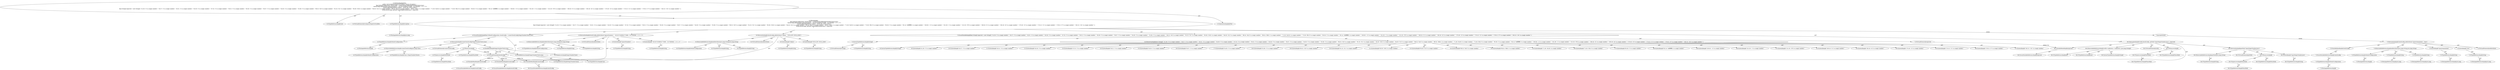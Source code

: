 digraph "testIgnoreNegativeOctalHex#?" {
0 [label="3:CtTypeReferenceImpl@void" shape=ellipse]
1 [label="3:CtVirtualElement@testIgnoreNegativeOctalHex" shape=ellipse]
2 [label="3:CtTypeReferenceImpl@Exception" shape=ellipse]
3 [label="3:CtPackageReferenceImpl@java.lang" shape=ellipse]
4 [label="4:CtTypeReferenceImpl@DefaultConfiguration" shape=ellipse]
5 [label="4:CtPackageReferenceImpl@" shape=ellipse]
6 [label="4:CtExecutableReferenceImpl@createCheckConfig(java.lang.Class)" shape=ellipse]
7 [label="4:CtTypeReferenceImpl@DefaultConfiguration" shape=ellipse]
8 [label="4:CtTypeReferenceImpl@Class<MagicNumberCheck>" shape=ellipse]
9 [label="4:CtVirtualElement@createCheckConfig" shape=ellipse]
10 [label="4:CtTypeAccessImpl@PlaceHold" shape=ellipse]
11 [label="4:CtTypeReferenceImpl@PlaceHold" shape=ellipse]
12 [label="4:CtThisAccessImpl@" shape=ellipse]
13 [label="4:CtTypeReferenceImpl@PlaceHold" shape=ellipse]
14 [label="4:CtFieldReferenceImpl@MagicNumberCheck.class" shape=ellipse]
15 [label="4:CtTypeReferenceImpl@MagicNumberCheck" shape=ellipse]
16 [label="4:CtTypeReferenceImpl@Class" shape=ellipse]
17 [label="4:CtFieldReadImpl@MagicNumberCheck.class" shape=ellipse]
18 [label="4:CtTypeAccessImpl@MagicNumberCheck" shape=ellipse]
19 [label="4:CtInvocationImpl@createCheckConfig(MagicNumberCheck.class)" shape=ellipse]
20 [label="4:CtVirtualElement@checkConfig" shape=ellipse]
21 [label="4:CtLocalVariableImpl@final DefaultConfiguration checkConfig = createCheckConfig(MagicNumberCheck.class)" shape=ellipse]
22 [label="5:CtExecutableReferenceImpl@addAttribute(java.lang.String,java.lang.String)" shape=ellipse]
23 [label="5:CtTypeReferenceImpl@DefaultConfiguration" shape=ellipse]
24 [label="5:CtTypeReferenceImpl@String" shape=ellipse]
25 [label="5:CtTypeReferenceImpl@String" shape=ellipse]
26 [label="5:CtVirtualElement@addAttribute" shape=ellipse]
27 [label="5:CtVariableReadImpl@checkConfig" shape=ellipse]
28 [label="5:CtLocalVariableReferenceImpl@checkConfig" shape=ellipse]
29 [label="5:CtLiteralImpl@\"ignoreNumbers\"" shape=ellipse]
30 [label="5:CtTypeReferenceImpl@String" shape=ellipse]
31 [label="5:CtLiteralImpl@\"-9223372036854775808, -2147483648, -1, 0, 1, 2\"" shape=ellipse]
32 [label="5:CtTypeReferenceImpl@String" shape=ellipse]
33 [label="5:CtInvocationImpl@checkConfig.addAttribute(\"ignoreNumbers\", \"-9223372036854775808, -2147483648, -1, 0, 1, 2\")" shape=ellipse]
34 [label="6:CtExecutableReferenceImpl@addAttribute(java.lang.String,java.lang.String)" shape=ellipse]
35 [label="6:CtTypeReferenceImpl@DefaultConfiguration" shape=ellipse]
36 [label="6:CtTypeReferenceImpl@String" shape=ellipse]
37 [label="6:CtTypeReferenceImpl@String" shape=ellipse]
38 [label="6:CtVirtualElement@addAttribute" shape=ellipse]
39 [label="6:CtVariableReadImpl@checkConfig" shape=ellipse]
40 [label="6:CtLocalVariableReferenceImpl@checkConfig" shape=ellipse]
41 [label="6:CtLiteralImpl@\"tokens\"" shape=ellipse]
42 [label="6:CtTypeReferenceImpl@String" shape=ellipse]
43 [label="6:CtLiteralImpl@\"NUM_INT, NUM_LONG\"" shape=ellipse]
44 [label="6:CtTypeReferenceImpl@String" shape=ellipse]
45 [label="6:CtInvocationImpl@checkConfig.addAttribute(\"tokens\", \"NUM_INT, NUM_LONG\")" shape=ellipse]
46 [label="7:CtVirtualElement@String[]" shape=ellipse]
47 [label="7:CtArrayTypeReferenceImpl@String[]" shape=ellipse]
48 [label="7:CtTypeReferenceImpl@String" shape=ellipse]
49 [label="8:CtNewArrayImpl@new String[]\{ \"41:26: '3' is a magic number.\", \"43:27: '3' is a magic number.\", \"43:31: '4' is a magic number.\", \"45:29: '3' is a magic number.\", \"47:23: '3' is a magic number.\", \"50:22: '3' is a magic number.\", \"50:29: '5' is a magic number.\", \"50:37: '3' is a magic number.\", \"54:26: '3' is a magic number.\", \"55:39: '3' is a magic number.\", \"60:25: '010' is a magic number.\", \"61:25: '011' is a magic number.\", \"63:30: '010L' is a magic number.\", \"64:30: '011l' is a magic number.\", \"68:24: '0x10' is a magic number.\", \"69:24: '0X011' is a magic number.\", \"71:29: '0x10L' is a magic number.\", \"72:29: '0X11l' is a magic number.\", \"85:28: '3' is a magic number.\", \"92:14: '0xffffffffL' is a magic number.\", \"100:30: '+3' is a magic number.\", \"101:29: '-2' is a magic number.\", \"131:20: '378' is a magic number.\", \"160:16: '31' is a magic number.\", \"165:16: '42' is a magic number.\", \"170:16: '13' is a magic number.\", \"174:15: '21' is a magic number.\", \"178:15: '37' is a magic number.\", \"182:15: '101' is a magic number.\" \}" shape=ellipse]
50 [label="8:CtArrayTypeReferenceImpl@String[]" shape=ellipse]
51 [label="9:CtLiteralImpl@\"41:26: '3' is a magic number.\"" shape=ellipse]
52 [label="10:CtLiteralImpl@\"43:27: '3' is a magic number.\"" shape=ellipse]
53 [label="11:CtLiteralImpl@\"43:31: '4' is a magic number.\"" shape=ellipse]
54 [label="12:CtLiteralImpl@\"45:29: '3' is a magic number.\"" shape=ellipse]
55 [label="13:CtLiteralImpl@\"47:23: '3' is a magic number.\"" shape=ellipse]
56 [label="14:CtLiteralImpl@\"50:22: '3' is a magic number.\"" shape=ellipse]
57 [label="15:CtLiteralImpl@\"50:29: '5' is a magic number.\"" shape=ellipse]
58 [label="16:CtLiteralImpl@\"50:37: '3' is a magic number.\"" shape=ellipse]
59 [label="17:CtLiteralImpl@\"54:26: '3' is a magic number.\"" shape=ellipse]
60 [label="18:CtLiteralImpl@\"55:39: '3' is a magic number.\"" shape=ellipse]
61 [label="19:CtLiteralImpl@\"60:25: '010' is a magic number.\"" shape=ellipse]
62 [label="20:CtLiteralImpl@\"61:25: '011' is a magic number.\"" shape=ellipse]
63 [label="21:CtLiteralImpl@\"63:30: '010L' is a magic number.\"" shape=ellipse]
64 [label="22:CtLiteralImpl@\"64:30: '011l' is a magic number.\"" shape=ellipse]
65 [label="23:CtLiteralImpl@\"68:24: '0x10' is a magic number.\"" shape=ellipse]
66 [label="24:CtLiteralImpl@\"69:24: '0X011' is a magic number.\"" shape=ellipse]
67 [label="25:CtLiteralImpl@\"71:29: '0x10L' is a magic number.\"" shape=ellipse]
68 [label="26:CtLiteralImpl@\"72:29: '0X11l' is a magic number.\"" shape=ellipse]
69 [label="27:CtLiteralImpl@\"85:28: '3' is a magic number.\"" shape=ellipse]
70 [label="28:CtLiteralImpl@\"92:14: '0xffffffffL' is a magic number.\"" shape=ellipse]
71 [label="29:CtLiteralImpl@\"100:30: '+3' is a magic number.\"" shape=ellipse]
72 [label="30:CtLiteralImpl@\"101:29: '-2' is a magic number.\"" shape=ellipse]
73 [label="31:CtLiteralImpl@\"131:20: '378' is a magic number.\"" shape=ellipse]
74 [label="32:CtLiteralImpl@\"160:16: '31' is a magic number.\"" shape=ellipse]
75 [label="33:CtLiteralImpl@\"165:16: '42' is a magic number.\"" shape=ellipse]
76 [label="34:CtLiteralImpl@\"170:16: '13' is a magic number.\"" shape=ellipse]
77 [label="35:CtLiteralImpl@\"174:15: '21' is a magic number.\"" shape=ellipse]
78 [label="36:CtLiteralImpl@\"178:15: '37' is a magic number.\"" shape=ellipse]
79 [label="37:CtLiteralImpl@\"182:15: '101' is a magic number.\"" shape=ellipse]
80 [label="7:CtVirtualElement@expected" shape=ellipse]
81 [label="7:CtLocalVariableImpl@final String[] expected = new String[]\{ \"41:26: '3' is a magic number.\", \"43:27: '3' is a magic number.\", \"43:31: '4' is a magic number.\", \"45:29: '3' is a magic number.\", \"47:23: '3' is a magic number.\", \"50:22: '3' is a magic number.\", \"50:29: '5' is a magic number.\", \"50:37: '3' is a magic number.\", \"54:26: '3' is a magic number.\", \"55:39: '3' is a magic number.\", \"60:25: '010' is a magic number.\", \"61:25: '011' is a magic number.\", \"63:30: '010L' is a magic number.\", \"64:30: '011l' is a magic number.\", \"68:24: '0x10' is a magic number.\", \"69:24: '0X011' is a magic number.\", \"71:29: '0x10L' is a magic number.\", \"72:29: '0X11l' is a magic number.\", \"85:28: '3' is a magic number.\", \"92:14: '0xffffffffL' is a magic number.\", \"100:30: '+3' is a magic number.\", \"101:29: '-2' is a magic number.\", \"131:20: '378' is a magic number.\", \"160:16: '31' is a magic number.\", \"165:16: '42' is a magic number.\", \"170:16: '13' is a magic number.\", \"174:15: '21' is a magic number.\", \"178:15: '37' is a magic number.\", \"182:15: '101' is a magic number.\" \}" shape=ellipse]
82 [label="39:CtExecutableReferenceImpl@verify(<unknown>,<unknown>,java.lang.String[])" shape=ellipse]
83 [label="39:CtTypeReferenceImpl@null" shape=ellipse]
84 [label="39:CtTypeReferenceImpl@null" shape=ellipse]
85 [label="39:CtArrayTypeReferenceImpl@String[]" shape=ellipse]
86 [label="39:CtVirtualElement@verify" shape=ellipse]
87 [label="39:CtTypeAccessImpl@PlaceHold" shape=ellipse]
88 [label="39:CtTypeReferenceImpl@PlaceHold" shape=ellipse]
89 [label="39:CtThisAccessImpl@" shape=ellipse]
90 [label="39:CtTypeReferenceImpl@PlaceHold" shape=ellipse]
91 [label="39:CtVariableReadImpl@checkConfig" shape=ellipse]
92 [label="39:CtLocalVariableReferenceImpl@checkConfig" shape=ellipse]
93 [label="39:CtExecutableReferenceImpl@getPath(java.lang.String)" shape=ellipse]
94 [label="39:CtTypeReferenceImpl@String" shape=ellipse]
95 [label="39:CtVirtualElement@getPath" shape=ellipse]
96 [label="39:CtTypeAccessImpl@PlaceHold" shape=ellipse]
97 [label="39:CtTypeReferenceImpl@PlaceHold" shape=ellipse]
98 [label="39:CtThisAccessImpl@" shape=ellipse]
99 [label="39:CtTypeReferenceImpl@PlaceHold" shape=ellipse]
100 [label="39:CtLiteralImpl@\"InputMagicNumber.java\"" shape=ellipse]
101 [label="39:CtTypeReferenceImpl@String" shape=ellipse]
102 [label="39:CtInvocationImpl@getPath(\"InputMagicNumber.java\")" shape=ellipse]
103 [label="39:CtVariableReadImpl@expected" shape=ellipse]
104 [label="39:CtLocalVariableReferenceImpl@expected" shape=ellipse]
105 [label="39:CtInvocationImpl@verify(checkConfig, getPath(\"InputMagicNumber.java\"), expected)" shape=ellipse]
106 [label="3:CtBlockImpl@\{
    final DefaultConfiguration checkConfig = createCheckConfig(MagicNumberCheck.class);
    checkConfig.addAttribute(\"ignoreNumbers\", \"-9223372036854775808, -2147483648, -1, 0, 1, 2\");
    checkConfig.addAttribute(\"tokens\", \"NUM_INT, NUM_LONG\");
    final String[] expected = new String[]\{ \"41:26: '3' is a magic number.\", \"43:27: '3' is a magic number.\", \"43:31: '4' is a magic number.\", \"45:29: '3' is a magic number.\", \"47:23: '3' is a magic number.\", \"50:22: '3' is a magic number.\", \"50:29: '5' is a magic number.\", \"50:37: '3' is a magic number.\", \"54:26: '3' is a magic number.\", \"55:39: '3' is a magic number.\", \"60:25: '010' is a magic number.\", \"61:25: '011' is a magic number.\", \"63:30: '010L' is a magic number.\", \"64:30: '011l' is a magic number.\", \"68:24: '0x10' is a magic number.\", \"69:24: '0X011' is a magic number.\", \"71:29: '0x10L' is a magic number.\", \"72:29: '0X11l' is a magic number.\", \"85:28: '3' is a magic number.\", \"92:14: '0xffffffffL' is a magic number.\", \"100:30: '+3' is a magic number.\", \"101:29: '-2' is a magic number.\", \"131:20: '378' is a magic number.\", \"160:16: '31' is a magic number.\", \"165:16: '42' is a magic number.\", \"170:16: '13' is a magic number.\", \"174:15: '21' is a magic number.\", \"178:15: '37' is a magic number.\", \"182:15: '101' is a magic number.\" \};
    verify(checkConfig, getPath(\"InputMagicNumber.java\"), expected);
\}" shape=ellipse]
107 [label="3:CtMethodImpl@@Test
public void testIgnoreNegativeOctalHex() throws Exception \{
    final DefaultConfiguration checkConfig = createCheckConfig(MagicNumberCheck.class);
    checkConfig.addAttribute(\"ignoreNumbers\", \"-9223372036854775808, -2147483648, -1, 0, 1, 2\");
    checkConfig.addAttribute(\"tokens\", \"NUM_INT, NUM_LONG\");
    final String[] expected = new String[]\{ \"41:26: '3' is a magic number.\", \"43:27: '3' is a magic number.\", \"43:31: '4' is a magic number.\", \"45:29: '3' is a magic number.\", \"47:23: '3' is a magic number.\", \"50:22: '3' is a magic number.\", \"50:29: '5' is a magic number.\", \"50:37: '3' is a magic number.\", \"54:26: '3' is a magic number.\", \"55:39: '3' is a magic number.\", \"60:25: '010' is a magic number.\", \"61:25: '011' is a magic number.\", \"63:30: '010L' is a magic number.\", \"64:30: '011l' is a magic number.\", \"68:24: '0x10' is a magic number.\", \"69:24: '0X011' is a magic number.\", \"71:29: '0x10L' is a magic number.\", \"72:29: '0X11l' is a magic number.\", \"85:28: '3' is a magic number.\", \"92:14: '0xffffffffL' is a magic number.\", \"100:30: '+3' is a magic number.\", \"101:29: '-2' is a magic number.\", \"131:20: '378' is a magic number.\", \"160:16: '31' is a magic number.\", \"165:16: '42' is a magic number.\", \"170:16: '13' is a magic number.\", \"174:15: '21' is a magic number.\", \"178:15: '37' is a magic number.\", \"182:15: '101' is a magic number.\" \};
    verify(checkConfig, getPath(\"InputMagicNumber.java\"), expected);
\}" shape=ellipse]
108 [label="2:CtAnnotationImpl@@Test" shape=ellipse]
109 [label="7:Insert@INSERT" shape=ellipse]
110 [label="7:CtPackageReferenceImpl@" shape=ellipse]
111 [label="7:CtTypeReferenceImpl@DefaultConfiguration" shape=ellipse]
112 [label="7:CtLocalVariableReferenceImpl@checkConfig" shape=ellipse]
113 [label="7:CtVariableReadImpl@checkConfig" shape=ellipse]
114 [label="7:CtPackageReferenceImpl@" shape=ellipse]
115 [label="7:CtTypeReferenceImpl@DefaultConfiguration" shape=ellipse]
116 [label="7:CtPackageReferenceImpl@java.lang" shape=ellipse]
117 [label="7:CtTypeReferenceImpl@String" shape=ellipse]
118 [label="7:CtPackageReferenceImpl@java.lang" shape=ellipse]
119 [label="7:CtTypeReferenceImpl@String" shape=ellipse]
120 [label="7:CtExecutableReferenceImpl@addAttribute(java.lang.String,java.lang.String)" shape=ellipse]
121 [label="7:CtPackageReferenceImpl@java.lang" shape=ellipse]
122 [label="7:CtTypeReferenceImpl@String" shape=ellipse]
123 [label="7:CtLiteralImpl@\"ignoreAnnotation\"" shape=ellipse]
124 [label="7:CtPackageReferenceImpl@java.lang" shape=ellipse]
125 [label="7:CtTypeReferenceImpl@String" shape=ellipse]
126 [label="7:CtLiteralImpl@\"true\"" shape=ellipse]
127 [label="7:CtInvocationImpl@checkConfig.addAttribute(\"ignoreAnnotation\", \"true\")" shape=ellipse]
128 [label="7:CtVirtualElement@addAttribute" shape=ellipse]
2 -> 3 [label="AST"];
4 -> 5 [label="AST"];
6 -> 7 [label="AST"];
6 -> 8 [label="AST"];
10 -> 11 [label="AST"];
12 -> 13 [label="AST"];
12 -> 10 [label="AST"];
12 -> 20 [label="Data Dep"];
14 -> 15 [label="AST"];
14 -> 16 [label="AST"];
17 -> 18 [label="AST"];
17 -> 14 [label="AST"];
17 -> 20 [label="Data Dep"];
19 -> 9 [label="AST"];
19 -> 12 [label="AST"];
19 -> 6 [label="AST"];
19 -> 17 [label="AST"];
20 -> 27 [label="Define-Use"];
20 -> 39 [label="Define-Use"];
20 -> 91 [label="Define-Use"];
21 -> 20 [label="AST"];
21 -> 4 [label="AST"];
21 -> 19 [label="AST"];
22 -> 23 [label="AST"];
22 -> 24 [label="AST"];
22 -> 25 [label="AST"];
27 -> 28 [label="AST"];
29 -> 30 [label="AST"];
31 -> 32 [label="AST"];
33 -> 26 [label="AST"];
33 -> 27 [label="AST"];
33 -> 22 [label="AST"];
33 -> 29 [label="AST"];
33 -> 31 [label="AST"];
34 -> 35 [label="AST"];
34 -> 36 [label="AST"];
34 -> 37 [label="AST"];
39 -> 40 [label="AST"];
41 -> 42 [label="AST"];
43 -> 44 [label="AST"];
45 -> 38 [label="AST"];
45 -> 39 [label="AST"];
45 -> 34 [label="AST"];
45 -> 41 [label="AST"];
45 -> 43 [label="AST"];
47 -> 46 [label="AST"];
47 -> 48 [label="AST"];
49 -> 50 [label="AST"];
49 -> 51 [label="AST"];
49 -> 52 [label="AST"];
49 -> 53 [label="AST"];
49 -> 54 [label="AST"];
49 -> 55 [label="AST"];
49 -> 56 [label="AST"];
49 -> 57 [label="AST"];
49 -> 58 [label="AST"];
49 -> 59 [label="AST"];
49 -> 60 [label="AST"];
49 -> 61 [label="AST"];
49 -> 62 [label="AST"];
49 -> 63 [label="AST"];
49 -> 64 [label="AST"];
49 -> 65 [label="AST"];
49 -> 66 [label="AST"];
49 -> 67 [label="AST"];
49 -> 68 [label="AST"];
49 -> 69 [label="AST"];
49 -> 70 [label="AST"];
49 -> 71 [label="AST"];
49 -> 72 [label="AST"];
49 -> 73 [label="AST"];
49 -> 74 [label="AST"];
49 -> 75 [label="AST"];
49 -> 76 [label="AST"];
49 -> 77 [label="AST"];
49 -> 78 [label="AST"];
49 -> 79 [label="AST"];
80 -> 103 [label="Define-Use"];
81 -> 80 [label="AST"];
81 -> 47 [label="AST"];
81 -> 49 [label="AST"];
82 -> 83 [label="AST"];
82 -> 84 [label="AST"];
82 -> 85 [label="AST"];
87 -> 88 [label="AST"];
89 -> 90 [label="AST"];
89 -> 87 [label="AST"];
91 -> 92 [label="AST"];
93 -> 94 [label="AST"];
96 -> 97 [label="AST"];
98 -> 99 [label="AST"];
98 -> 96 [label="AST"];
100 -> 101 [label="AST"];
102 -> 95 [label="AST"];
102 -> 98 [label="AST"];
102 -> 93 [label="AST"];
102 -> 100 [label="AST"];
103 -> 104 [label="AST"];
105 -> 86 [label="AST"];
105 -> 89 [label="AST"];
105 -> 82 [label="AST"];
105 -> 91 [label="AST"];
105 -> 102 [label="AST"];
105 -> 103 [label="AST"];
106 -> 21 [label="AST"];
106 -> 33 [label="AST"];
106 -> 45 [label="AST"];
106 -> 81 [label="AST"];
106 -> 105 [label="AST"];
106 -> 109 [label="Action"];
107 -> 1 [label="AST"];
107 -> 108 [label="AST"];
107 -> 0 [label="AST"];
107 -> 2 [label="AST"];
107 -> 106 [label="AST"];
109 -> 127 [label="Action"];
111 -> 110 [label="AST"];
112 -> 111 [label="AST"];
113 -> 112 [label="AST"];
115 -> 114 [label="AST"];
117 -> 116 [label="AST"];
119 -> 118 [label="AST"];
120 -> 115 [label="AST"];
120 -> 117 [label="AST"];
120 -> 119 [label="AST"];
122 -> 121 [label="AST"];
123 -> 122 [label="AST"];
125 -> 124 [label="AST"];
126 -> 125 [label="AST"];
127 -> 128 [label="AST"];
127 -> 113 [label="AST"];
127 -> 120 [label="AST"];
127 -> 123 [label="AST"];
127 -> 126 [label="AST"];
}